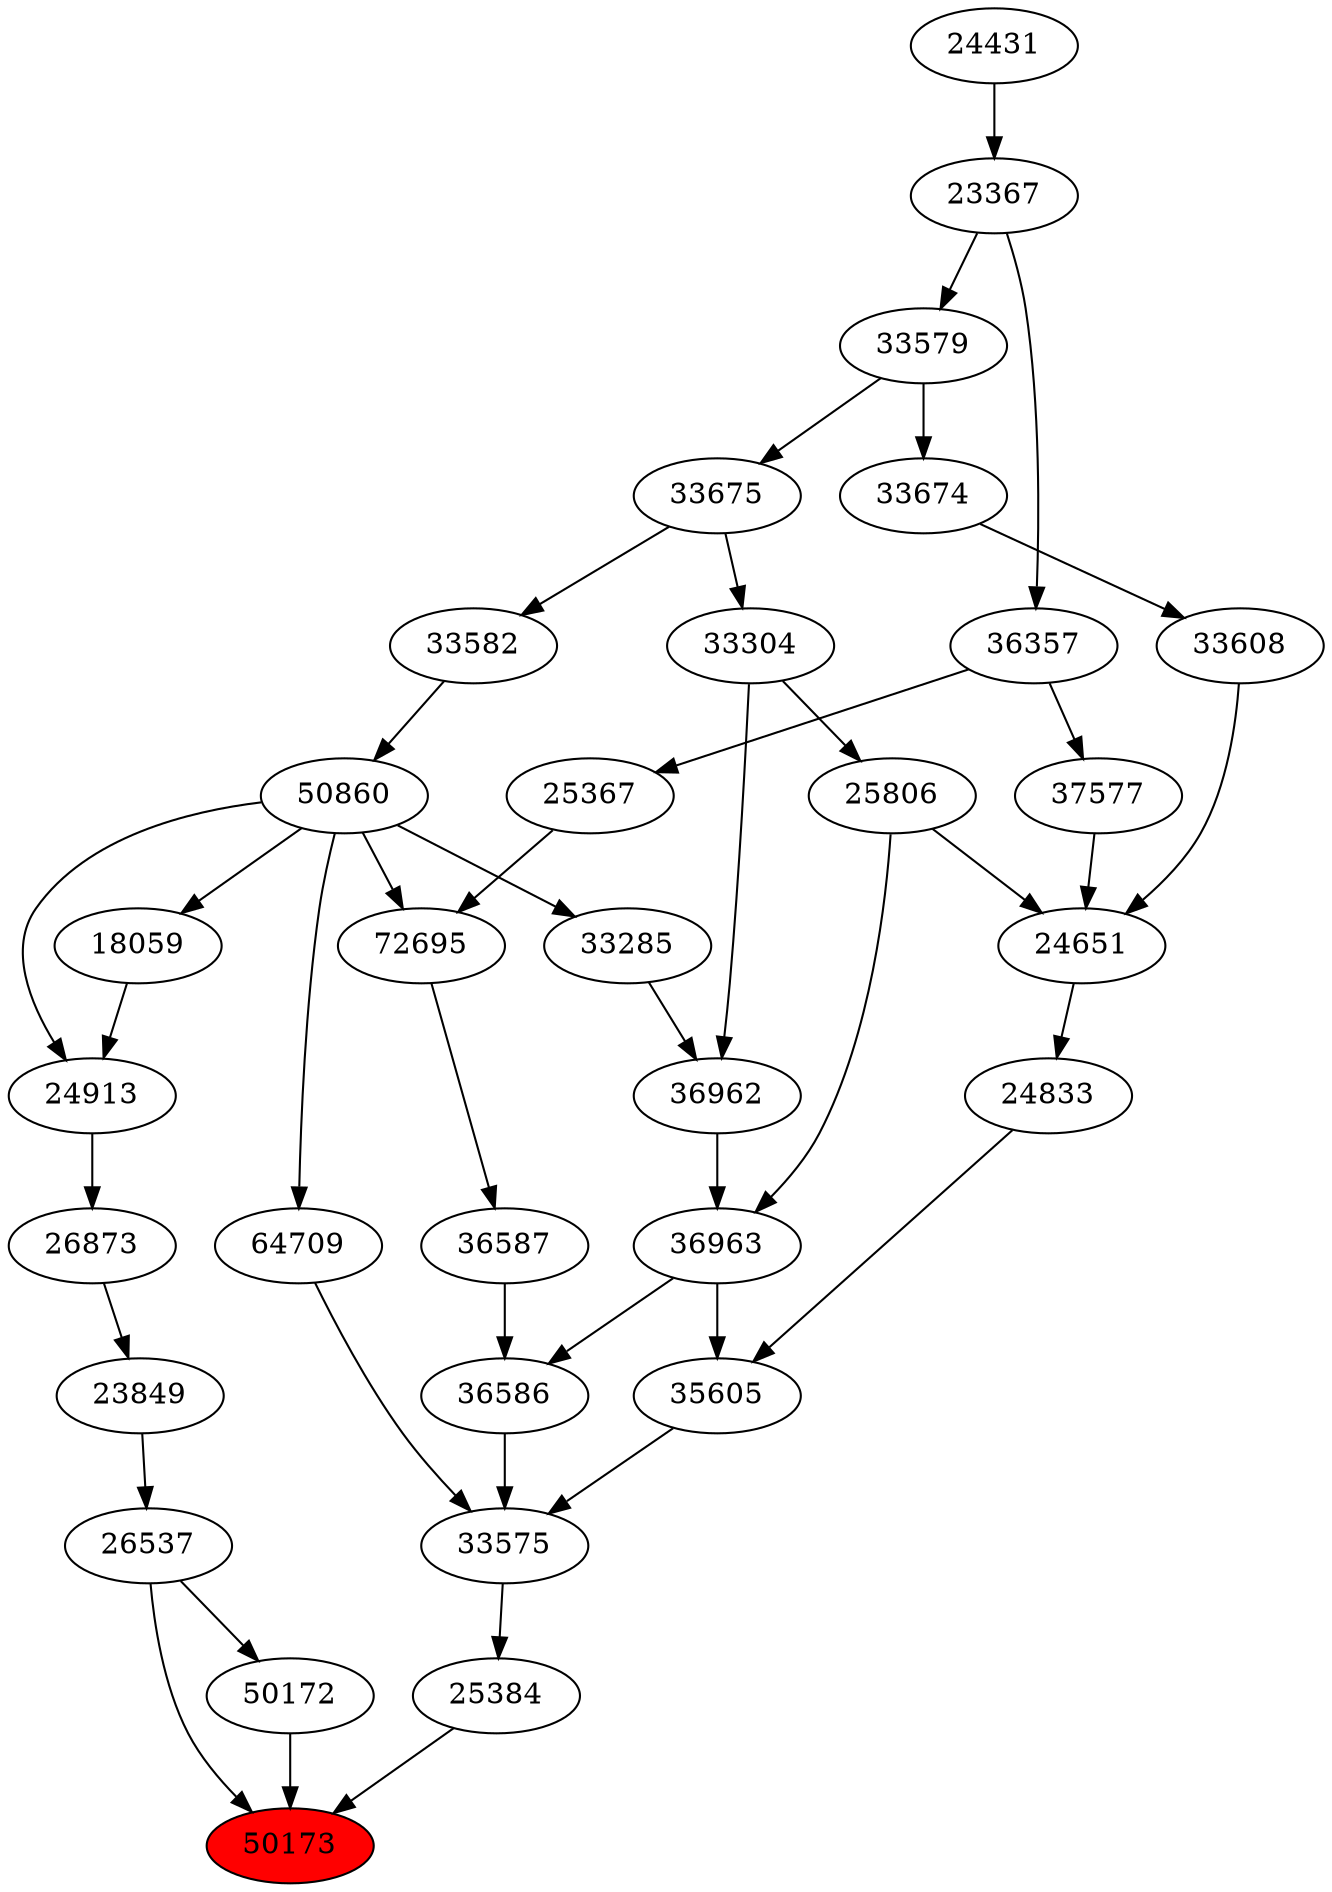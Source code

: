 strict digraph{ 
50173 [label="50173" fillcolor=red style=filled]
50172 -> 50173
26537 -> 50173
25384 -> 50173
50172 [label="50172"]
26537 -> 50172
26537 [label="26537"]
23849 -> 26537
25384 [label="25384"]
33575 -> 25384
23849 [label="23849"]
26873 -> 23849
33575 [label="33575"]
36586 -> 33575
35605 -> 33575
64709 -> 33575
26873 [label="26873"]
24913 -> 26873
36586 [label="36586"]
36587 -> 36586
36963 -> 36586
35605 [label="35605"]
24833 -> 35605
36963 -> 35605
64709 [label="64709"]
50860 -> 64709
24913 [label="24913"]
18059 -> 24913
50860 -> 24913
36587 [label="36587"]
72695 -> 36587
36963 [label="36963"]
36962 -> 36963
25806 -> 36963
24833 [label="24833"]
24651 -> 24833
50860 [label="50860"]
33582 -> 50860
18059 [label="18059"]
50860 -> 18059
72695 [label="72695"]
50860 -> 72695
25367 -> 72695
36962 [label="36962"]
33285 -> 36962
33304 -> 36962
25806 [label="25806"]
33304 -> 25806
24651 [label="24651"]
25806 -> 24651
33608 -> 24651
37577 -> 24651
33582 [label="33582"]
33675 -> 33582
25367 [label="25367"]
36357 -> 25367
33285 [label="33285"]
50860 -> 33285
33304 [label="33304"]
33675 -> 33304
33608 [label="33608"]
33674 -> 33608
37577 [label="37577"]
36357 -> 37577
33675 [label="33675"]
33579 -> 33675
36357 [label="36357"]
23367 -> 36357
33674 [label="33674"]
33579 -> 33674
33579 [label="33579"]
23367 -> 33579
23367 [label="23367"]
24431 -> 23367
24431 [label="24431"]
}